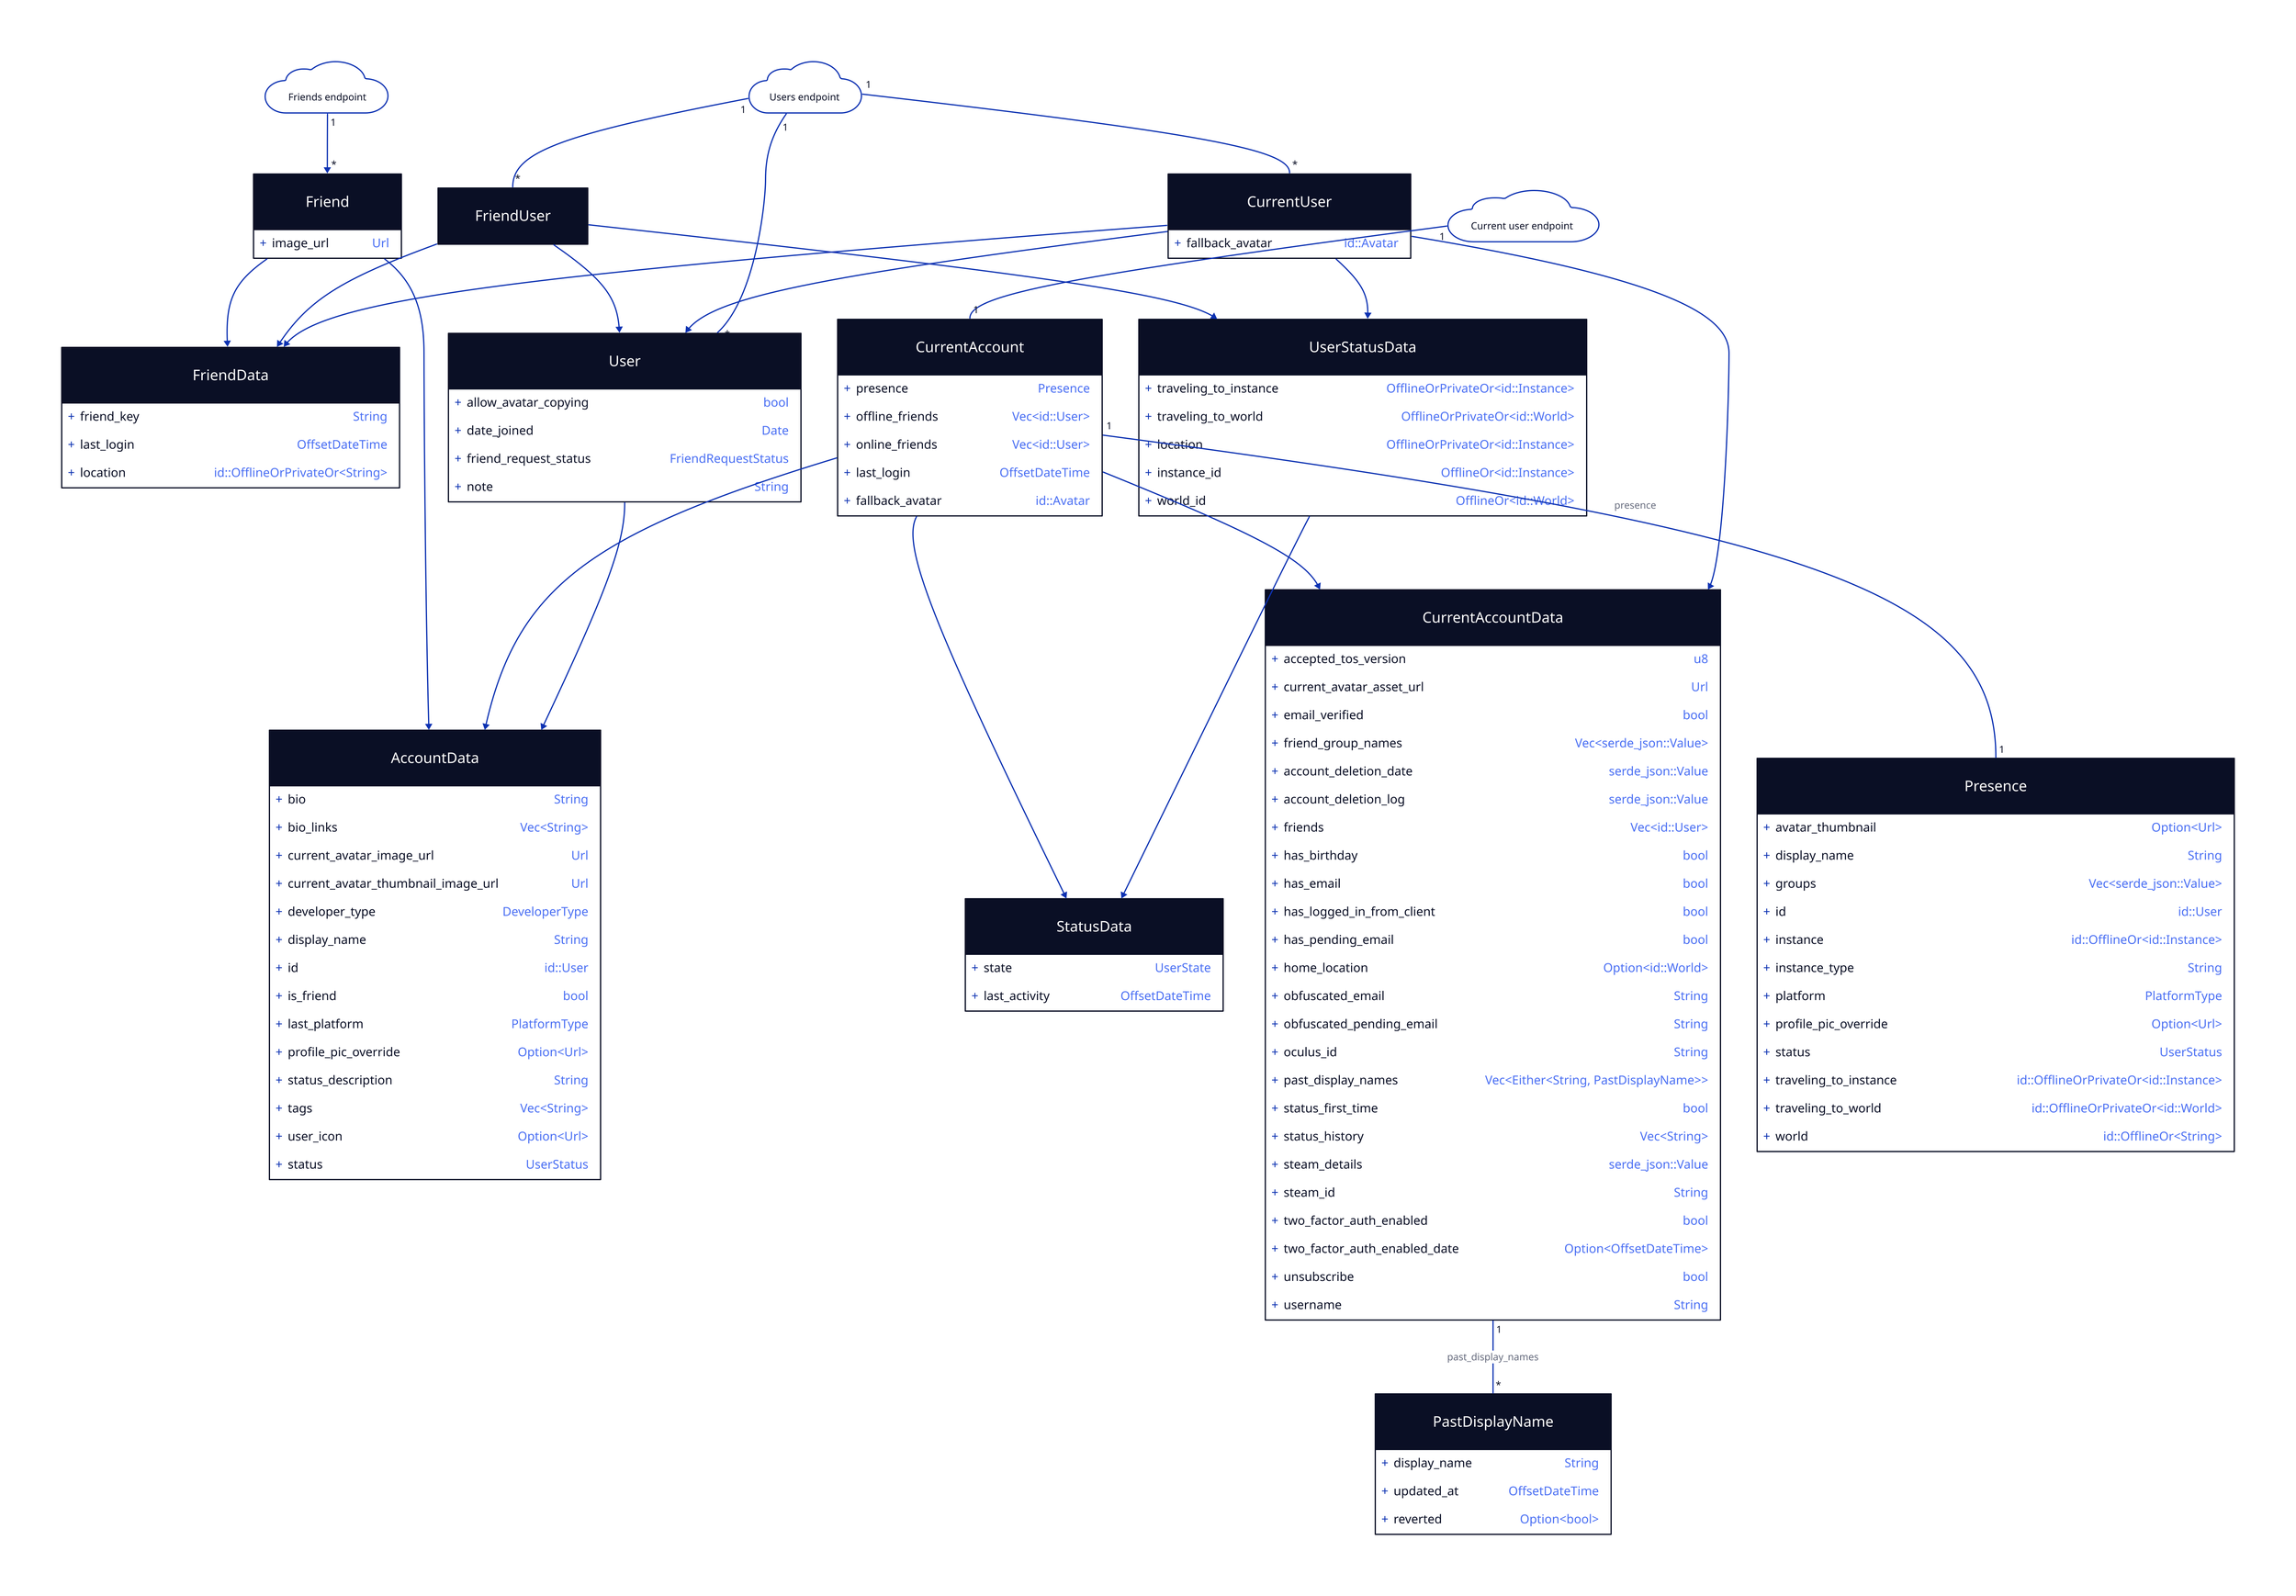 AccountData: {
  shape: class

	bio: String
	bio_links: Vec<String>
	current_avatar_image_url: Url
	current_avatar_thumbnail_image_url: Url
	developer_type: DeveloperType
	display_name: String
	id: id::User
	is_friend: bool
	last_platform: PlatformType
	profile_pic_override: Option<Url>
	status_description: String
	tags: Vec<String>
	user_icon: Option<Url>
	status: UserStatus
}

StatusData: {
	shape: class

	state: UserState
	last_activity: OffsetDateTime
}

FriendData: {
  shape: class

  friend_key: String
  last_login: OffsetDateTime
  #traveling_to_location: OfflineOrPrivateOr<String>
	location: id::OfflineOrPrivateOr<String>
}

Friend: {
  shape: class

	#fallback_avatar: id::Avatar
	image_url: Url
}
Friend -> AccountData
Friend -> FriendData

PastDisplayName: {
  shape: class

  display_name: String
  updated_at: OffsetDateTime
  reverted: Option<bool>
}

CurrentAccountData: {
  shape: class

  accepted_tos_version: u8
	current_avatar_asset_url: Url
	email_verified: bool
	friend_group_names: Vec<serde_json::Value>
	account_deletion_date: serde_json::Value
	account_deletion_log: serde_json::Value
	friends: Vec<id::User>
	has_birthday: bool
	has_email: bool
	has_logged_in_from_client: bool
	has_pending_email: bool
	home_location: Option<id::World>
	obfuscated_email: String
	obfuscated_pending_email: String
	oculus_id: String
	past_display_names: Vec<Either<String, PastDisplayName>>
	status_first_time: bool
	status_history: Vec<String>
	steam_details: serde_json::Value
	steam_id: String
	two_factor_auth_enabled: bool
	two_factor_auth_enabled_date: Option<OffsetDateTime>
	unsubscribe: bool
	username: String
}
CurrentAccountData -- PastDisplayName: "past_display_names" {
	source-arrowhead.label: 1
	target-arrowhead.label: *
}

Presence: {
  shape: class

  avatar_thumbnail: Option<Url>
  display_name: String
  groups: Vec<serde_json::Value>
  id: id::User
  instance: id::OfflineOr<id::Instance>
  instance_type: String
  platform: PlatformType
  profile_pic_override: Option<Url>
  status: UserStatus
	traveling_to_instance: id::OfflineOrPrivateOr<id::Instance>
	traveling_to_world: id::OfflineOrPrivateOr<id::World>
  world: id::OfflineOr<String>
}

CurrentAccount: {
  shape: class

  presence: Presence
  offline_friends: Vec<id::User>
	online_friends: Vec<id::User>
	last_login: OffsetDateTime
	fallback_avatar: id::Avatar
}
CurrentAccount -> AccountData
CurrentAccount -> CurrentAccountData
CurrentAccount -> StatusData
CurrentAccount -- Presence: "presence" {
	source-arrowhead.label: 1
	target-arrowhead.label: 1
}


endpoint_friends: Friends endpoint
endpoint_friends.shape: cloud
endpoint_friends -> Friend {
	source-arrowhead.label: 1
	target-arrowhead.label: *
}

endpoint_current_user: Current user endpoint
endpoint_current_user.shape: cloud
endpoint_current_user -- CurrentAccount {
	source-arrowhead.label: 1
	target-arrowhead.label: 1
}

User: {
  shape: class
  
  allow_avatar_copying: bool
  date_joined: Date
  friend_request_status: FriendRequestStatus
	note: String
}
User -> AccountData

UserStatusData: {
  shape: class

	traveling_to_instance: OfflineOrPrivateOr<id::Instance>
	traveling_to_world: OfflineOrPrivateOr<id::World>
	location: OfflineOrPrivateOr<id::Instance>
	instance_id: OfflineOr<id::Instance>
	world_id: OfflineOr<id::World>
}
UserStatusData -> StatusData

FriendUser: {
  shape: class

}
FriendUser -> User
FriendUser -> FriendData
FriendUser -> UserStatusData

CurrentUser: {
  shape: class

	fallback_avatar: id::Avatar
}
CurrentUser -> User
CurrentUser -> FriendData
CurrentUser -> CurrentAccountData
CurrentUser -> UserStatusData

endpoint_users: Users endpoint
endpoint_users.shape: cloud
endpoint_users -- User {
	source-arrowhead.label: 1
	target-arrowhead.label: *
}
endpoint_users -- FriendUser {
	source-arrowhead.label: 1
	target-arrowhead.label: *
}
endpoint_users -- CurrentUser {
	source-arrowhead.label: 1
	target-arrowhead.label: *
}
